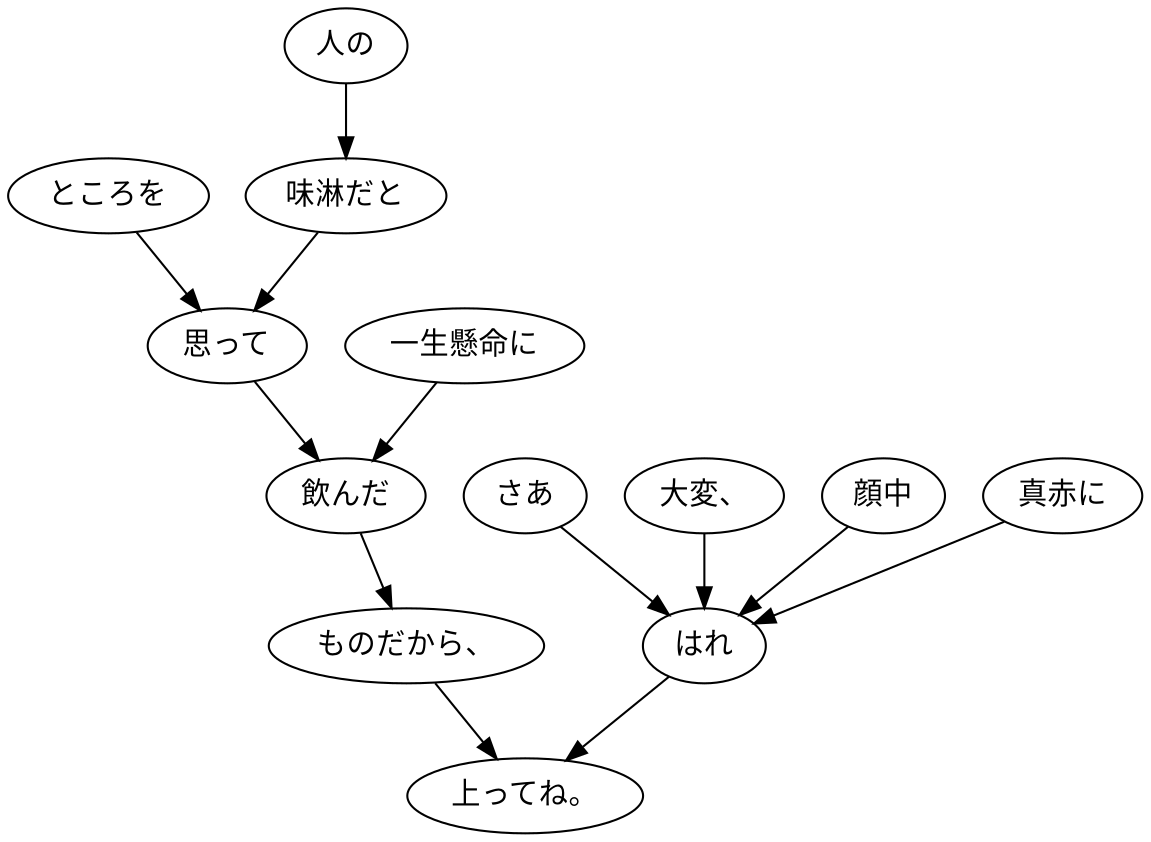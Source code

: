 digraph graph8221 {
	node0 [label="ところを"];
	node1 [label="人の"];
	node2 [label="味淋だと"];
	node3 [label="思って"];
	node4 [label="一生懸命に"];
	node5 [label="飲んだ"];
	node6 [label="ものだから、"];
	node7 [label="さあ"];
	node8 [label="大変、"];
	node9 [label="顔中"];
	node10 [label="真赤に"];
	node11 [label="はれ"];
	node12 [label="上ってね。"];
	node0 -> node3;
	node1 -> node2;
	node2 -> node3;
	node3 -> node5;
	node4 -> node5;
	node5 -> node6;
	node6 -> node12;
	node7 -> node11;
	node8 -> node11;
	node9 -> node11;
	node10 -> node11;
	node11 -> node12;
}
